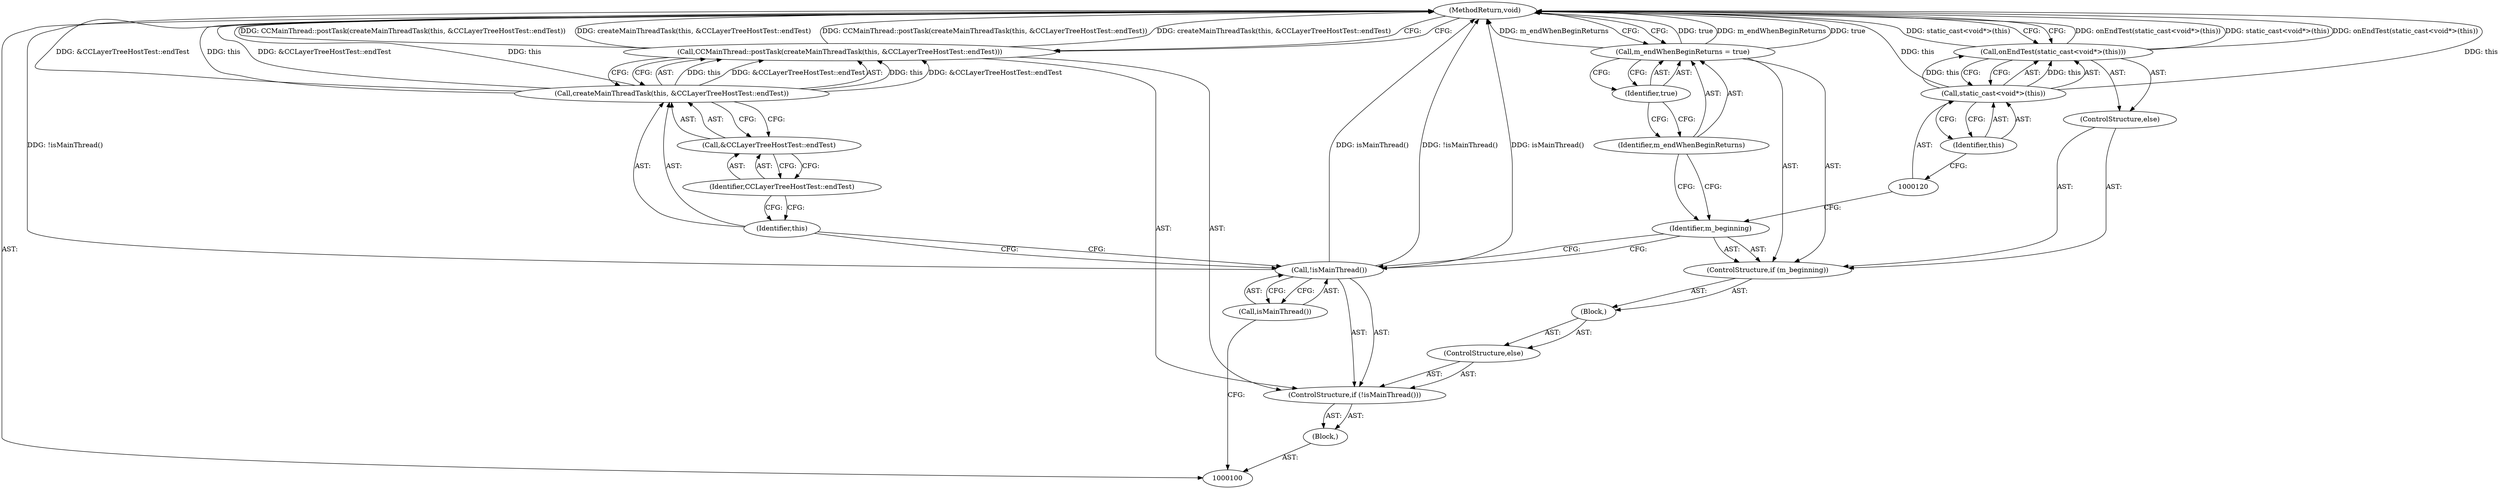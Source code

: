 digraph "1_Chrome_88c4913f11967abfd08a8b22b4423710322ac49b_6" {
"1000122" [label="(MethodReturn,void)"];
"1000101" [label="(Block,)"];
"1000104" [label="(Call,isMainThread())"];
"1000102" [label="(ControlStructure,if (!isMainThread()))"];
"1000103" [label="(Call,!isMainThread())"];
"1000106" [label="(Call,createMainThreadTask(this, &CCLayerTreeHostTest::endTest))"];
"1000107" [label="(Identifier,this)"];
"1000108" [label="(Call,&CCLayerTreeHostTest::endTest)"];
"1000109" [label="(Identifier,CCLayerTreeHostTest::endTest)"];
"1000105" [label="(Call,CCMainThread::postTask(createMainThreadTask(this, &CCLayerTreeHostTest::endTest)))"];
"1000111" [label="(Block,)"];
"1000110" [label="(ControlStructure,else)"];
"1000113" [label="(Identifier,m_beginning)"];
"1000112" [label="(ControlStructure,if (m_beginning))"];
"1000114" [label="(Call,m_endWhenBeginReturns = true)"];
"1000115" [label="(Identifier,m_endWhenBeginReturns)"];
"1000116" [label="(Identifier,true)"];
"1000117" [label="(ControlStructure,else)"];
"1000118" [label="(Call,onEndTest(static_cast<void*>(this)))"];
"1000119" [label="(Call,static_cast<void*>(this))"];
"1000121" [label="(Identifier,this)"];
"1000122" -> "1000100"  [label="AST: "];
"1000122" -> "1000105"  [label="CFG: "];
"1000122" -> "1000114"  [label="CFG: "];
"1000122" -> "1000118"  [label="CFG: "];
"1000106" -> "1000122"  [label="DDG: &CCLayerTreeHostTest::endTest"];
"1000106" -> "1000122"  [label="DDG: this"];
"1000103" -> "1000122"  [label="DDG: isMainThread()"];
"1000103" -> "1000122"  [label="DDG: !isMainThread()"];
"1000105" -> "1000122"  [label="DDG: CCMainThread::postTask(createMainThreadTask(this, &CCLayerTreeHostTest::endTest))"];
"1000105" -> "1000122"  [label="DDG: createMainThreadTask(this, &CCLayerTreeHostTest::endTest)"];
"1000118" -> "1000122"  [label="DDG: onEndTest(static_cast<void*>(this))"];
"1000118" -> "1000122"  [label="DDG: static_cast<void*>(this)"];
"1000114" -> "1000122"  [label="DDG: true"];
"1000114" -> "1000122"  [label="DDG: m_endWhenBeginReturns"];
"1000119" -> "1000122"  [label="DDG: this"];
"1000101" -> "1000100"  [label="AST: "];
"1000102" -> "1000101"  [label="AST: "];
"1000104" -> "1000103"  [label="AST: "];
"1000104" -> "1000100"  [label="CFG: "];
"1000103" -> "1000104"  [label="CFG: "];
"1000102" -> "1000101"  [label="AST: "];
"1000103" -> "1000102"  [label="AST: "];
"1000105" -> "1000102"  [label="AST: "];
"1000110" -> "1000102"  [label="AST: "];
"1000103" -> "1000102"  [label="AST: "];
"1000103" -> "1000104"  [label="CFG: "];
"1000104" -> "1000103"  [label="AST: "];
"1000107" -> "1000103"  [label="CFG: "];
"1000113" -> "1000103"  [label="CFG: "];
"1000103" -> "1000122"  [label="DDG: isMainThread()"];
"1000103" -> "1000122"  [label="DDG: !isMainThread()"];
"1000106" -> "1000105"  [label="AST: "];
"1000106" -> "1000108"  [label="CFG: "];
"1000107" -> "1000106"  [label="AST: "];
"1000108" -> "1000106"  [label="AST: "];
"1000105" -> "1000106"  [label="CFG: "];
"1000106" -> "1000122"  [label="DDG: &CCLayerTreeHostTest::endTest"];
"1000106" -> "1000122"  [label="DDG: this"];
"1000106" -> "1000105"  [label="DDG: this"];
"1000106" -> "1000105"  [label="DDG: &CCLayerTreeHostTest::endTest"];
"1000107" -> "1000106"  [label="AST: "];
"1000107" -> "1000103"  [label="CFG: "];
"1000109" -> "1000107"  [label="CFG: "];
"1000108" -> "1000106"  [label="AST: "];
"1000108" -> "1000109"  [label="CFG: "];
"1000109" -> "1000108"  [label="AST: "];
"1000106" -> "1000108"  [label="CFG: "];
"1000109" -> "1000108"  [label="AST: "];
"1000109" -> "1000107"  [label="CFG: "];
"1000108" -> "1000109"  [label="CFG: "];
"1000105" -> "1000102"  [label="AST: "];
"1000105" -> "1000106"  [label="CFG: "];
"1000106" -> "1000105"  [label="AST: "];
"1000122" -> "1000105"  [label="CFG: "];
"1000105" -> "1000122"  [label="DDG: CCMainThread::postTask(createMainThreadTask(this, &CCLayerTreeHostTest::endTest))"];
"1000105" -> "1000122"  [label="DDG: createMainThreadTask(this, &CCLayerTreeHostTest::endTest)"];
"1000106" -> "1000105"  [label="DDG: this"];
"1000106" -> "1000105"  [label="DDG: &CCLayerTreeHostTest::endTest"];
"1000111" -> "1000110"  [label="AST: "];
"1000112" -> "1000111"  [label="AST: "];
"1000110" -> "1000102"  [label="AST: "];
"1000111" -> "1000110"  [label="AST: "];
"1000113" -> "1000112"  [label="AST: "];
"1000113" -> "1000103"  [label="CFG: "];
"1000115" -> "1000113"  [label="CFG: "];
"1000120" -> "1000113"  [label="CFG: "];
"1000112" -> "1000111"  [label="AST: "];
"1000113" -> "1000112"  [label="AST: "];
"1000114" -> "1000112"  [label="AST: "];
"1000117" -> "1000112"  [label="AST: "];
"1000114" -> "1000112"  [label="AST: "];
"1000114" -> "1000116"  [label="CFG: "];
"1000115" -> "1000114"  [label="AST: "];
"1000116" -> "1000114"  [label="AST: "];
"1000122" -> "1000114"  [label="CFG: "];
"1000114" -> "1000122"  [label="DDG: true"];
"1000114" -> "1000122"  [label="DDG: m_endWhenBeginReturns"];
"1000115" -> "1000114"  [label="AST: "];
"1000115" -> "1000113"  [label="CFG: "];
"1000116" -> "1000115"  [label="CFG: "];
"1000116" -> "1000114"  [label="AST: "];
"1000116" -> "1000115"  [label="CFG: "];
"1000114" -> "1000116"  [label="CFG: "];
"1000117" -> "1000112"  [label="AST: "];
"1000118" -> "1000117"  [label="AST: "];
"1000118" -> "1000117"  [label="AST: "];
"1000118" -> "1000119"  [label="CFG: "];
"1000119" -> "1000118"  [label="AST: "];
"1000122" -> "1000118"  [label="CFG: "];
"1000118" -> "1000122"  [label="DDG: onEndTest(static_cast<void*>(this))"];
"1000118" -> "1000122"  [label="DDG: static_cast<void*>(this)"];
"1000119" -> "1000118"  [label="DDG: this"];
"1000119" -> "1000118"  [label="AST: "];
"1000119" -> "1000121"  [label="CFG: "];
"1000120" -> "1000119"  [label="AST: "];
"1000121" -> "1000119"  [label="AST: "];
"1000118" -> "1000119"  [label="CFG: "];
"1000119" -> "1000122"  [label="DDG: this"];
"1000119" -> "1000118"  [label="DDG: this"];
"1000121" -> "1000119"  [label="AST: "];
"1000121" -> "1000120"  [label="CFG: "];
"1000119" -> "1000121"  [label="CFG: "];
}
